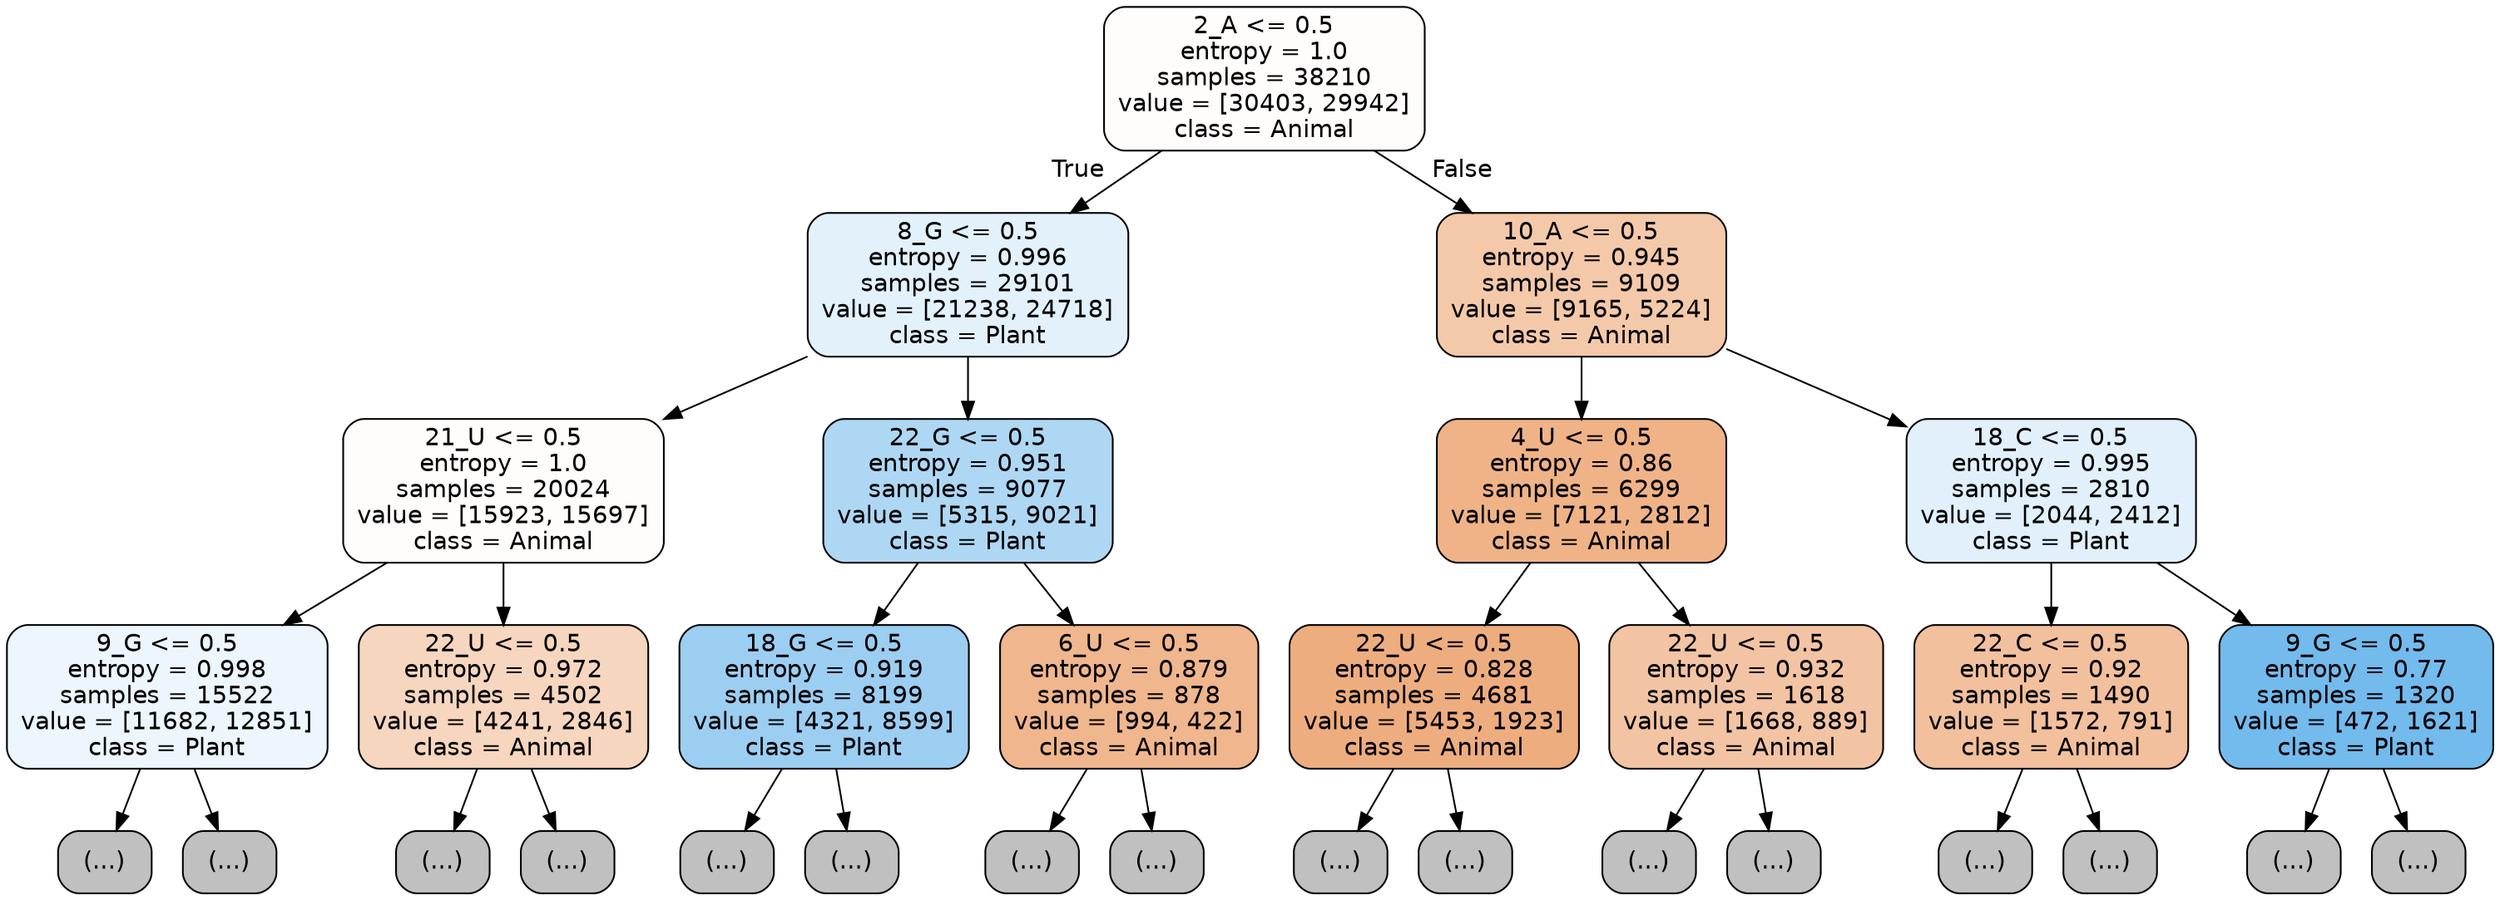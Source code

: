 digraph Tree {
node [shape=box, style="filled, rounded", color="black", fontname="helvetica"] ;
edge [fontname="helvetica"] ;
0 [label="2_A <= 0.5\nentropy = 1.0\nsamples = 38210\nvalue = [30403, 29942]\nclass = Animal", fillcolor="#fffdfc"] ;
1 [label="8_G <= 0.5\nentropy = 0.996\nsamples = 29101\nvalue = [21238, 24718]\nclass = Plant", fillcolor="#e3f1fb"] ;
0 -> 1 [labeldistance=2.5, labelangle=45, headlabel="True"] ;
2 [label="21_U <= 0.5\nentropy = 1.0\nsamples = 20024\nvalue = [15923, 15697]\nclass = Animal", fillcolor="#fffdfc"] ;
1 -> 2 ;
3 [label="9_G <= 0.5\nentropy = 0.998\nsamples = 15522\nvalue = [11682, 12851]\nclass = Plant", fillcolor="#edf6fd"] ;
2 -> 3 ;
4 [label="(...)", fillcolor="#C0C0C0"] ;
3 -> 4 ;
5313 [label="(...)", fillcolor="#C0C0C0"] ;
3 -> 5313 ;
7238 [label="22_U <= 0.5\nentropy = 0.972\nsamples = 4502\nvalue = [4241, 2846]\nclass = Animal", fillcolor="#f6d6be"] ;
2 -> 7238 ;
7239 [label="(...)", fillcolor="#C0C0C0"] ;
7238 -> 7239 ;
8976 [label="(...)", fillcolor="#C0C0C0"] ;
7238 -> 8976 ;
9257 [label="22_G <= 0.5\nentropy = 0.951\nsamples = 9077\nvalue = [5315, 9021]\nclass = Plant", fillcolor="#aed7f4"] ;
1 -> 9257 ;
9258 [label="18_G <= 0.5\nentropy = 0.919\nsamples = 8199\nvalue = [4321, 8599]\nclass = Plant", fillcolor="#9ccef2"] ;
9257 -> 9258 ;
9259 [label="(...)", fillcolor="#C0C0C0"] ;
9258 -> 9259 ;
11450 [label="(...)", fillcolor="#C0C0C0"] ;
9258 -> 11450 ;
12251 [label="6_U <= 0.5\nentropy = 0.879\nsamples = 878\nvalue = [994, 422]\nclass = Animal", fillcolor="#f0b68d"] ;
9257 -> 12251 ;
12252 [label="(...)", fillcolor="#C0C0C0"] ;
12251 -> 12252 ;
12523 [label="(...)", fillcolor="#C0C0C0"] ;
12251 -> 12523 ;
12644 [label="10_A <= 0.5\nentropy = 0.945\nsamples = 9109\nvalue = [9165, 5224]\nclass = Animal", fillcolor="#f4c9aa"] ;
0 -> 12644 [labeldistance=2.5, labelangle=-45, headlabel="False"] ;
12645 [label="4_U <= 0.5\nentropy = 0.86\nsamples = 6299\nvalue = [7121, 2812]\nclass = Animal", fillcolor="#efb387"] ;
12644 -> 12645 ;
12646 [label="22_U <= 0.5\nentropy = 0.828\nsamples = 4681\nvalue = [5453, 1923]\nclass = Animal", fillcolor="#eead7f"] ;
12645 -> 12646 ;
12647 [label="(...)", fillcolor="#C0C0C0"] ;
12646 -> 12647 ;
14574 [label="(...)", fillcolor="#C0C0C0"] ;
12646 -> 14574 ;
14855 [label="22_U <= 0.5\nentropy = 0.932\nsamples = 1618\nvalue = [1668, 889]\nclass = Animal", fillcolor="#f3c4a3"] ;
12645 -> 14855 ;
14856 [label="(...)", fillcolor="#C0C0C0"] ;
14855 -> 14856 ;
15559 [label="(...)", fillcolor="#C0C0C0"] ;
14855 -> 15559 ;
15652 [label="18_C <= 0.5\nentropy = 0.995\nsamples = 2810\nvalue = [2044, 2412]\nclass = Plant", fillcolor="#e1f0fb"] ;
12644 -> 15652 ;
15653 [label="22_C <= 0.5\nentropy = 0.92\nsamples = 1490\nvalue = [1572, 791]\nclass = Animal", fillcolor="#f2c09d"] ;
15652 -> 15653 ;
15654 [label="(...)", fillcolor="#C0C0C0"] ;
15653 -> 15654 ;
16385 [label="(...)", fillcolor="#C0C0C0"] ;
15653 -> 16385 ;
16444 [label="9_G <= 0.5\nentropy = 0.77\nsamples = 1320\nvalue = [472, 1621]\nclass = Plant", fillcolor="#73baed"] ;
15652 -> 16444 ;
16445 [label="(...)", fillcolor="#C0C0C0"] ;
16444 -> 16445 ;
16632 [label="(...)", fillcolor="#C0C0C0"] ;
16444 -> 16632 ;
}